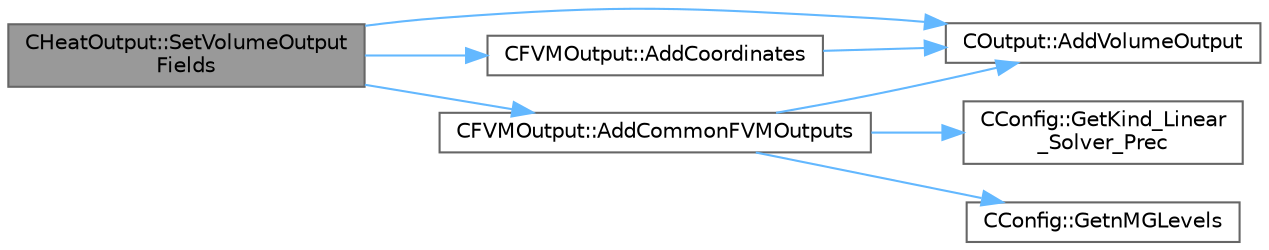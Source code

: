 digraph "CHeatOutput::SetVolumeOutputFields"
{
 // LATEX_PDF_SIZE
  bgcolor="transparent";
  edge [fontname=Helvetica,fontsize=10,labelfontname=Helvetica,labelfontsize=10];
  node [fontname=Helvetica,fontsize=10,shape=box,height=0.2,width=0.4];
  rankdir="LR";
  Node1 [id="Node000001",label="CHeatOutput::SetVolumeOutput\lFields",height=0.2,width=0.4,color="gray40", fillcolor="grey60", style="filled", fontcolor="black",tooltip="Set the available volume output fields."];
  Node1 -> Node2 [id="edge1_Node000001_Node000002",color="steelblue1",style="solid",tooltip=" "];
  Node2 [id="Node000002",label="CFVMOutput::AddCommonFVMOutputs",height=0.2,width=0.4,color="grey40", fillcolor="white", style="filled",URL="$classCFVMOutput.html#a28f5b17959fcf517608df6cd6361c582",tooltip="Add common FVM outputs."];
  Node2 -> Node3 [id="edge2_Node000002_Node000003",color="steelblue1",style="solid",tooltip=" "];
  Node3 [id="Node000003",label="COutput::AddVolumeOutput",height=0.2,width=0.4,color="grey40", fillcolor="white", style="filled",URL="$classCOutput.html#a964554201e1364eaf81a462e9ada48e3",tooltip="Add a new field to the volume output."];
  Node2 -> Node4 [id="edge3_Node000002_Node000004",color="steelblue1",style="solid",tooltip=" "];
  Node4 [id="Node000004",label="CConfig::GetKind_Linear\l_Solver_Prec",height=0.2,width=0.4,color="grey40", fillcolor="white", style="filled",URL="$classCConfig.html#aa3e3027bc3231172777ee296694d5e63",tooltip="Get the kind of preconditioner for the implicit solver."];
  Node2 -> Node5 [id="edge4_Node000002_Node000005",color="steelblue1",style="solid",tooltip=" "];
  Node5 [id="Node000005",label="CConfig::GetnMGLevels",height=0.2,width=0.4,color="grey40", fillcolor="white", style="filled",URL="$classCConfig.html#a15a61a6f9a1d415c3509018f4916c5c1",tooltip="Get the number of multigrid levels."];
  Node1 -> Node6 [id="edge5_Node000001_Node000006",color="steelblue1",style="solid",tooltip=" "];
  Node6 [id="Node000006",label="CFVMOutput::AddCoordinates",height=0.2,width=0.4,color="grey40", fillcolor="white", style="filled",URL="$classCFVMOutput.html#a8365e28dd90797ad1a5ac3e7891540f1",tooltip="Add Coordinates to output."];
  Node6 -> Node3 [id="edge6_Node000006_Node000003",color="steelblue1",style="solid",tooltip=" "];
  Node1 -> Node3 [id="edge7_Node000001_Node000003",color="steelblue1",style="solid",tooltip=" "];
}
